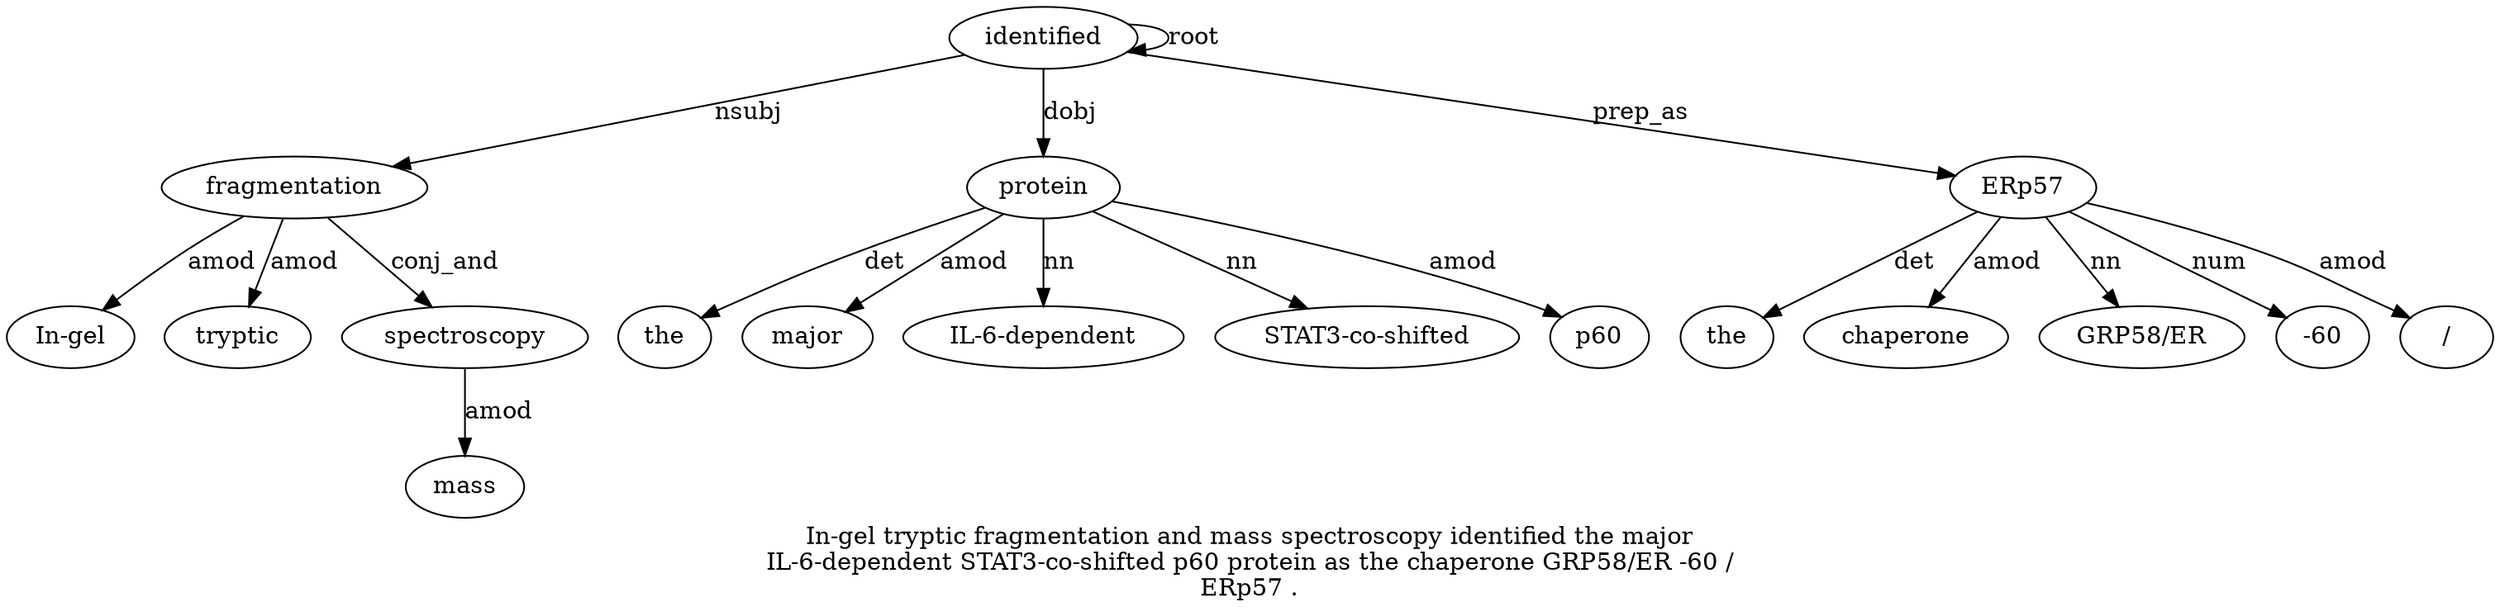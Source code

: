 digraph "In-gel tryptic fragmentation and mass spectroscopy identified the major IL-6-dependent STAT3-co-shifted p60 protein as the chaperone GRP58/ER -60 / ERp57 ." {
label="In-gel tryptic fragmentation and mass spectroscopy identified the major
IL-6-dependent STAT3-co-shifted p60 protein as the chaperone GRP58/ER -60 /
ERp57 .";
fragmentation3 [style=filled, fillcolor=white, label=fragmentation];
"In-gel1" [style=filled, fillcolor=white, label="In-gel"];
fragmentation3 -> "In-gel1"  [label=amod];
tryptic2 [style=filled, fillcolor=white, label=tryptic];
fragmentation3 -> tryptic2  [label=amod];
identified7 [style=filled, fillcolor=white, label=identified];
identified7 -> fragmentation3  [label=nsubj];
spectroscopy6 [style=filled, fillcolor=white, label=spectroscopy];
mass5 [style=filled, fillcolor=white, label=mass];
spectroscopy6 -> mass5  [label=amod];
fragmentation3 -> spectroscopy6  [label=conj_and];
identified7 -> identified7  [label=root];
protein13 [style=filled, fillcolor=white, label=protein];
the8 [style=filled, fillcolor=white, label=the];
protein13 -> the8  [label=det];
major9 [style=filled, fillcolor=white, label=major];
protein13 -> major9  [label=amod];
"IL-6-dependent10" [style=filled, fillcolor=white, label="IL-6-dependent"];
protein13 -> "IL-6-dependent10"  [label=nn];
"STAT3-co-shifted11" [style=filled, fillcolor=white, label="STAT3-co-shifted"];
protein13 -> "STAT3-co-shifted11"  [label=nn];
p6012 [style=filled, fillcolor=white, label=p60];
protein13 -> p6012  [label=amod];
identified7 -> protein13  [label=dobj];
ERp5720 [style=filled, fillcolor=white, label=ERp57];
the15 [style=filled, fillcolor=white, label=the];
ERp5720 -> the15  [label=det];
chaperone16 [style=filled, fillcolor=white, label=chaperone];
ERp5720 -> chaperone16  [label=amod];
"GRP58/ER17" [style=filled, fillcolor=white, label="GRP58/ER"];
ERp5720 -> "GRP58/ER17"  [label=nn];
"-6018" [style=filled, fillcolor=white, label="-60"];
ERp5720 -> "-6018"  [label=num];
"/19" [style=filled, fillcolor=white, label="/"];
ERp5720 -> "/19"  [label=amod];
identified7 -> ERp5720  [label=prep_as];
}
